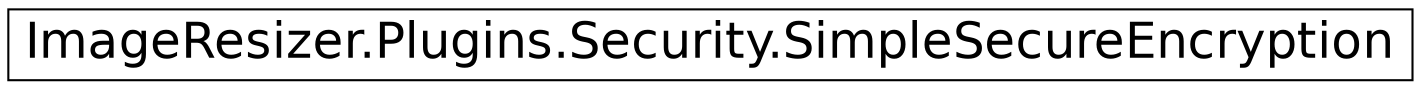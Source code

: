 digraph G
{
  edge [fontname="Helvetica",fontsize="24",labelfontname="Helvetica",labelfontsize="24"];
  node [fontname="Helvetica",fontsize="24",shape=record];
  rankdir="LR";
  Node1 [label="ImageResizer.Plugins.Security.SimpleSecureEncryption",height=0.2,width=0.4,color="black", fillcolor="white", style="filled",URL="$class_image_resizer_1_1_plugins_1_1_security_1_1_simple_secure_encryption.html",tooltip="Provides correct 256-bit AES encryption and decryption for small data sets."];
}
